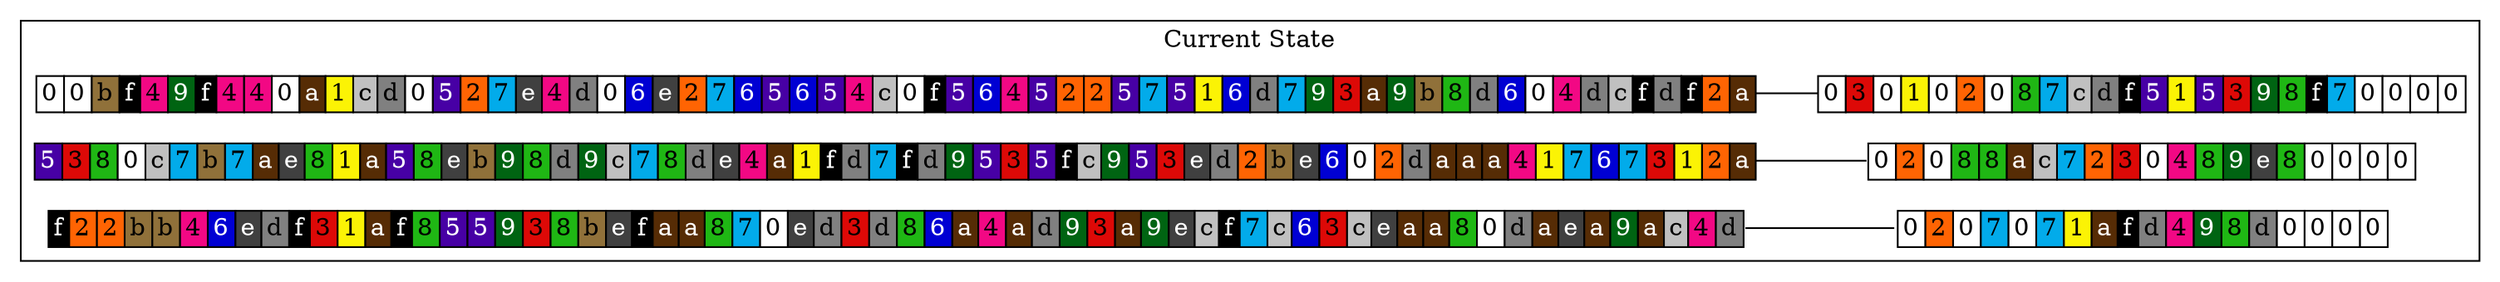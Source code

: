 digraph trie {
		rankdir=LR;
		node [shape=none margin=0 width=0 height=0]
		edge [dir = none headport=w tailport=e]
	subgraph cluster_0 {
			label = "Current State";
			color = black;

	k_0 [label=<
	<table border="0" color="#000000" cellborder="1" cellspacing="0">
	<tr>		<td bgcolor="#FFFFFF"><font color="#000000">0</font></td>
				<td bgcolor="#FFFFFF"><font color="#000000">0</font></td>
				<td bgcolor="#90713A"><font color="#000000">b</font></td>
				<td bgcolor="#000000"><font color="#FFFFFF">f</font></td>
				<td bgcolor="#F20884"><font color="#000000">4</font></td>
				<td bgcolor="#006412"><font color="#FFFFFF">9</font></td>
				<td bgcolor="#000000"><font color="#FFFFFF">f</font></td>
				<td bgcolor="#F20884"><font color="#000000">4</font></td>
				<td bgcolor="#F20884"><font color="#000000">4</font></td>
				<td bgcolor="#FFFFFF"><font color="#000000">0</font></td>
				<td bgcolor="#562C05"><font color="#FFFFFF">a</font></td>
				<td bgcolor="#FBF305"><font color="#000000">1</font></td>
				<td bgcolor="#C0C0C0"><font color="#000000">c</font></td>
				<td bgcolor="#808080"><font color="#000000">d</font></td>
				<td bgcolor="#FFFFFF"><font color="#000000">0</font></td>
				<td bgcolor="#4700A5"><font color="#FFFFFF">5</font></td>
				<td bgcolor="#FF6403"><font color="#000000">2</font></td>
				<td bgcolor="#02ABEA"><font color="#000000">7</font></td>
				<td bgcolor="#404040"><font color="#FFFFFF">e</font></td>
				<td bgcolor="#F20884"><font color="#000000">4</font></td>
				<td bgcolor="#808080"><font color="#000000">d</font></td>
				<td bgcolor="#FFFFFF"><font color="#000000">0</font></td>
				<td bgcolor="#0000D3"><font color="#FFFFFF">6</font></td>
				<td bgcolor="#404040"><font color="#FFFFFF">e</font></td>
				<td bgcolor="#FF6403"><font color="#000000">2</font></td>
				<td bgcolor="#02ABEA"><font color="#000000">7</font></td>
				<td bgcolor="#0000D3"><font color="#FFFFFF">6</font></td>
				<td bgcolor="#4700A5"><font color="#FFFFFF">5</font></td>
				<td bgcolor="#0000D3"><font color="#FFFFFF">6</font></td>
				<td bgcolor="#4700A5"><font color="#FFFFFF">5</font></td>
				<td bgcolor="#F20884"><font color="#000000">4</font></td>
				<td bgcolor="#C0C0C0"><font color="#000000">c</font></td>
				<td bgcolor="#FFFFFF"><font color="#000000">0</font></td>
				<td bgcolor="#000000"><font color="#FFFFFF">f</font></td>
				<td bgcolor="#4700A5"><font color="#FFFFFF">5</font></td>
				<td bgcolor="#0000D3"><font color="#FFFFFF">6</font></td>
				<td bgcolor="#F20884"><font color="#000000">4</font></td>
				<td bgcolor="#4700A5"><font color="#FFFFFF">5</font></td>
				<td bgcolor="#FF6403"><font color="#000000">2</font></td>
				<td bgcolor="#FF6403"><font color="#000000">2</font></td>
				<td bgcolor="#4700A5"><font color="#FFFFFF">5</font></td>
				<td bgcolor="#02ABEA"><font color="#000000">7</font></td>
				<td bgcolor="#4700A5"><font color="#FFFFFF">5</font></td>
				<td bgcolor="#FBF305"><font color="#000000">1</font></td>
				<td bgcolor="#0000D3"><font color="#FFFFFF">6</font></td>
				<td bgcolor="#808080"><font color="#000000">d</font></td>
				<td bgcolor="#02ABEA"><font color="#000000">7</font></td>
				<td bgcolor="#006412"><font color="#FFFFFF">9</font></td>
				<td bgcolor="#DD0907"><font color="#000000">3</font></td>
				<td bgcolor="#562C05"><font color="#FFFFFF">a</font></td>
				<td bgcolor="#006412"><font color="#FFFFFF">9</font></td>
				<td bgcolor="#90713A"><font color="#000000">b</font></td>
				<td bgcolor="#1FB714"><font color="#000000">8</font></td>
				<td bgcolor="#808080"><font color="#000000">d</font></td>
				<td bgcolor="#0000D3"><font color="#FFFFFF">6</font></td>
				<td bgcolor="#FFFFFF"><font color="#000000">0</font></td>
				<td bgcolor="#F20884"><font color="#000000">4</font></td>
				<td bgcolor="#808080"><font color="#000000">d</font></td>
				<td bgcolor="#C0C0C0"><font color="#000000">c</font></td>
				<td bgcolor="#000000"><font color="#FFFFFF">f</font></td>
				<td bgcolor="#808080"><font color="#000000">d</font></td>
				<td bgcolor="#000000"><font color="#FFFFFF">f</font></td>
				<td bgcolor="#FF6403"><font color="#000000">2</font></td>
				<td bgcolor="#562C05"><font color="#FFFFFF">a</font></td>
		
	</tr></table>
	>];
	
	v_0 [label=<
	<table border="0" color="#000000" cellborder="1" cellspacing="0">
	<tr>		<td bgcolor="#FFFFFF"><font color="#000000">0</font></td>
				<td bgcolor="#DD0907"><font color="#000000">3</font></td>
				<td bgcolor="#FFFFFF"><font color="#000000">0</font></td>
				<td bgcolor="#FBF305"><font color="#000000">1</font></td>
				<td bgcolor="#FFFFFF"><font color="#000000">0</font></td>
				<td bgcolor="#FF6403"><font color="#000000">2</font></td>
				<td bgcolor="#FFFFFF"><font color="#000000">0</font></td>
				<td bgcolor="#1FB714"><font color="#000000">8</font></td>
				<td bgcolor="#02ABEA"><font color="#000000">7</font></td>
				<td bgcolor="#C0C0C0"><font color="#000000">c</font></td>
				<td bgcolor="#808080"><font color="#000000">d</font></td>
				<td bgcolor="#000000"><font color="#FFFFFF">f</font></td>
				<td bgcolor="#4700A5"><font color="#FFFFFF">5</font></td>
				<td bgcolor="#FBF305"><font color="#000000">1</font></td>
				<td bgcolor="#4700A5"><font color="#FFFFFF">5</font></td>
				<td bgcolor="#DD0907"><font color="#000000">3</font></td>
				<td bgcolor="#006412"><font color="#FFFFFF">9</font></td>
				<td bgcolor="#1FB714"><font color="#000000">8</font></td>
				<td bgcolor="#000000"><font color="#FFFFFF">f</font></td>
				<td bgcolor="#02ABEA"><font color="#000000">7</font></td>
				<td bgcolor="#FFFFFF"><font color="#000000">0</font></td>
				<td bgcolor="#FFFFFF"><font color="#000000">0</font></td>
				<td bgcolor="#FFFFFF"><font color="#000000">0</font></td>
				<td bgcolor="#FFFFFF"><font color="#000000">0</font></td>
		
	</tr></table>
	>];
	k_0 -> v_0;

	k_1 [label=<
	<table border="0" color="#000000" cellborder="1" cellspacing="0">
	<tr>		<td bgcolor="#4700A5"><font color="#FFFFFF">5</font></td>
				<td bgcolor="#DD0907"><font color="#000000">3</font></td>
				<td bgcolor="#1FB714"><font color="#000000">8</font></td>
				<td bgcolor="#FFFFFF"><font color="#000000">0</font></td>
				<td bgcolor="#C0C0C0"><font color="#000000">c</font></td>
				<td bgcolor="#02ABEA"><font color="#000000">7</font></td>
				<td bgcolor="#90713A"><font color="#000000">b</font></td>
				<td bgcolor="#02ABEA"><font color="#000000">7</font></td>
				<td bgcolor="#562C05"><font color="#FFFFFF">a</font></td>
				<td bgcolor="#404040"><font color="#FFFFFF">e</font></td>
				<td bgcolor="#1FB714"><font color="#000000">8</font></td>
				<td bgcolor="#FBF305"><font color="#000000">1</font></td>
				<td bgcolor="#562C05"><font color="#FFFFFF">a</font></td>
				<td bgcolor="#4700A5"><font color="#FFFFFF">5</font></td>
				<td bgcolor="#1FB714"><font color="#000000">8</font></td>
				<td bgcolor="#404040"><font color="#FFFFFF">e</font></td>
				<td bgcolor="#90713A"><font color="#000000">b</font></td>
				<td bgcolor="#006412"><font color="#FFFFFF">9</font></td>
				<td bgcolor="#1FB714"><font color="#000000">8</font></td>
				<td bgcolor="#808080"><font color="#000000">d</font></td>
				<td bgcolor="#006412"><font color="#FFFFFF">9</font></td>
				<td bgcolor="#C0C0C0"><font color="#000000">c</font></td>
				<td bgcolor="#02ABEA"><font color="#000000">7</font></td>
				<td bgcolor="#1FB714"><font color="#000000">8</font></td>
				<td bgcolor="#808080"><font color="#000000">d</font></td>
				<td bgcolor="#404040"><font color="#FFFFFF">e</font></td>
				<td bgcolor="#F20884"><font color="#000000">4</font></td>
				<td bgcolor="#562C05"><font color="#FFFFFF">a</font></td>
				<td bgcolor="#FBF305"><font color="#000000">1</font></td>
				<td bgcolor="#000000"><font color="#FFFFFF">f</font></td>
				<td bgcolor="#808080"><font color="#000000">d</font></td>
				<td bgcolor="#02ABEA"><font color="#000000">7</font></td>
				<td bgcolor="#000000"><font color="#FFFFFF">f</font></td>
				<td bgcolor="#808080"><font color="#000000">d</font></td>
				<td bgcolor="#006412"><font color="#FFFFFF">9</font></td>
				<td bgcolor="#4700A5"><font color="#FFFFFF">5</font></td>
				<td bgcolor="#DD0907"><font color="#000000">3</font></td>
				<td bgcolor="#4700A5"><font color="#FFFFFF">5</font></td>
				<td bgcolor="#000000"><font color="#FFFFFF">f</font></td>
				<td bgcolor="#C0C0C0"><font color="#000000">c</font></td>
				<td bgcolor="#006412"><font color="#FFFFFF">9</font></td>
				<td bgcolor="#4700A5"><font color="#FFFFFF">5</font></td>
				<td bgcolor="#DD0907"><font color="#000000">3</font></td>
				<td bgcolor="#404040"><font color="#FFFFFF">e</font></td>
				<td bgcolor="#808080"><font color="#000000">d</font></td>
				<td bgcolor="#FF6403"><font color="#000000">2</font></td>
				<td bgcolor="#90713A"><font color="#000000">b</font></td>
				<td bgcolor="#404040"><font color="#FFFFFF">e</font></td>
				<td bgcolor="#0000D3"><font color="#FFFFFF">6</font></td>
				<td bgcolor="#FFFFFF"><font color="#000000">0</font></td>
				<td bgcolor="#FF6403"><font color="#000000">2</font></td>
				<td bgcolor="#808080"><font color="#000000">d</font></td>
				<td bgcolor="#562C05"><font color="#FFFFFF">a</font></td>
				<td bgcolor="#562C05"><font color="#FFFFFF">a</font></td>
				<td bgcolor="#562C05"><font color="#FFFFFF">a</font></td>
				<td bgcolor="#F20884"><font color="#000000">4</font></td>
				<td bgcolor="#FBF305"><font color="#000000">1</font></td>
				<td bgcolor="#02ABEA"><font color="#000000">7</font></td>
				<td bgcolor="#0000D3"><font color="#FFFFFF">6</font></td>
				<td bgcolor="#02ABEA"><font color="#000000">7</font></td>
				<td bgcolor="#DD0907"><font color="#000000">3</font></td>
				<td bgcolor="#FBF305"><font color="#000000">1</font></td>
				<td bgcolor="#FF6403"><font color="#000000">2</font></td>
				<td bgcolor="#562C05"><font color="#FFFFFF">a</font></td>
		
	</tr></table>
	>];
	
	v_1 [label=<
	<table border="0" color="#000000" cellborder="1" cellspacing="0">
	<tr>		<td bgcolor="#FFFFFF"><font color="#000000">0</font></td>
				<td bgcolor="#FF6403"><font color="#000000">2</font></td>
				<td bgcolor="#FFFFFF"><font color="#000000">0</font></td>
				<td bgcolor="#1FB714"><font color="#000000">8</font></td>
				<td bgcolor="#1FB714"><font color="#000000">8</font></td>
				<td bgcolor="#562C05"><font color="#FFFFFF">a</font></td>
				<td bgcolor="#C0C0C0"><font color="#000000">c</font></td>
				<td bgcolor="#02ABEA"><font color="#000000">7</font></td>
				<td bgcolor="#FF6403"><font color="#000000">2</font></td>
				<td bgcolor="#DD0907"><font color="#000000">3</font></td>
				<td bgcolor="#FFFFFF"><font color="#000000">0</font></td>
				<td bgcolor="#F20884"><font color="#000000">4</font></td>
				<td bgcolor="#1FB714"><font color="#000000">8</font></td>
				<td bgcolor="#006412"><font color="#FFFFFF">9</font></td>
				<td bgcolor="#404040"><font color="#FFFFFF">e</font></td>
				<td bgcolor="#1FB714"><font color="#000000">8</font></td>
				<td bgcolor="#FFFFFF"><font color="#000000">0</font></td>
				<td bgcolor="#FFFFFF"><font color="#000000">0</font></td>
				<td bgcolor="#FFFFFF"><font color="#000000">0</font></td>
				<td bgcolor="#FFFFFF"><font color="#000000">0</font></td>
		
	</tr></table>
	>];
	k_1 -> v_1;

	k_2 [label=<
	<table border="0" color="#000000" cellborder="1" cellspacing="0">
	<tr>		<td bgcolor="#000000"><font color="#FFFFFF">f</font></td>
				<td bgcolor="#FF6403"><font color="#000000">2</font></td>
				<td bgcolor="#FF6403"><font color="#000000">2</font></td>
				<td bgcolor="#90713A"><font color="#000000">b</font></td>
				<td bgcolor="#90713A"><font color="#000000">b</font></td>
				<td bgcolor="#F20884"><font color="#000000">4</font></td>
				<td bgcolor="#0000D3"><font color="#FFFFFF">6</font></td>
				<td bgcolor="#404040"><font color="#FFFFFF">e</font></td>
				<td bgcolor="#808080"><font color="#000000">d</font></td>
				<td bgcolor="#000000"><font color="#FFFFFF">f</font></td>
				<td bgcolor="#DD0907"><font color="#000000">3</font></td>
				<td bgcolor="#FBF305"><font color="#000000">1</font></td>
				<td bgcolor="#562C05"><font color="#FFFFFF">a</font></td>
				<td bgcolor="#000000"><font color="#FFFFFF">f</font></td>
				<td bgcolor="#1FB714"><font color="#000000">8</font></td>
				<td bgcolor="#4700A5"><font color="#FFFFFF">5</font></td>
				<td bgcolor="#4700A5"><font color="#FFFFFF">5</font></td>
				<td bgcolor="#006412"><font color="#FFFFFF">9</font></td>
				<td bgcolor="#DD0907"><font color="#000000">3</font></td>
				<td bgcolor="#1FB714"><font color="#000000">8</font></td>
				<td bgcolor="#90713A"><font color="#000000">b</font></td>
				<td bgcolor="#404040"><font color="#FFFFFF">e</font></td>
				<td bgcolor="#000000"><font color="#FFFFFF">f</font></td>
				<td bgcolor="#562C05"><font color="#FFFFFF">a</font></td>
				<td bgcolor="#562C05"><font color="#FFFFFF">a</font></td>
				<td bgcolor="#1FB714"><font color="#000000">8</font></td>
				<td bgcolor="#02ABEA"><font color="#000000">7</font></td>
				<td bgcolor="#FFFFFF"><font color="#000000">0</font></td>
				<td bgcolor="#404040"><font color="#FFFFFF">e</font></td>
				<td bgcolor="#808080"><font color="#000000">d</font></td>
				<td bgcolor="#DD0907"><font color="#000000">3</font></td>
				<td bgcolor="#808080"><font color="#000000">d</font></td>
				<td bgcolor="#1FB714"><font color="#000000">8</font></td>
				<td bgcolor="#0000D3"><font color="#FFFFFF">6</font></td>
				<td bgcolor="#562C05"><font color="#FFFFFF">a</font></td>
				<td bgcolor="#F20884"><font color="#000000">4</font></td>
				<td bgcolor="#562C05"><font color="#FFFFFF">a</font></td>
				<td bgcolor="#808080"><font color="#000000">d</font></td>
				<td bgcolor="#006412"><font color="#FFFFFF">9</font></td>
				<td bgcolor="#DD0907"><font color="#000000">3</font></td>
				<td bgcolor="#562C05"><font color="#FFFFFF">a</font></td>
				<td bgcolor="#006412"><font color="#FFFFFF">9</font></td>
				<td bgcolor="#404040"><font color="#FFFFFF">e</font></td>
				<td bgcolor="#C0C0C0"><font color="#000000">c</font></td>
				<td bgcolor="#000000"><font color="#FFFFFF">f</font></td>
				<td bgcolor="#02ABEA"><font color="#000000">7</font></td>
				<td bgcolor="#C0C0C0"><font color="#000000">c</font></td>
				<td bgcolor="#0000D3"><font color="#FFFFFF">6</font></td>
				<td bgcolor="#DD0907"><font color="#000000">3</font></td>
				<td bgcolor="#C0C0C0"><font color="#000000">c</font></td>
				<td bgcolor="#404040"><font color="#FFFFFF">e</font></td>
				<td bgcolor="#562C05"><font color="#FFFFFF">a</font></td>
				<td bgcolor="#562C05"><font color="#FFFFFF">a</font></td>
				<td bgcolor="#1FB714"><font color="#000000">8</font></td>
				<td bgcolor="#FFFFFF"><font color="#000000">0</font></td>
				<td bgcolor="#808080"><font color="#000000">d</font></td>
				<td bgcolor="#562C05"><font color="#FFFFFF">a</font></td>
				<td bgcolor="#404040"><font color="#FFFFFF">e</font></td>
				<td bgcolor="#562C05"><font color="#FFFFFF">a</font></td>
				<td bgcolor="#006412"><font color="#FFFFFF">9</font></td>
				<td bgcolor="#562C05"><font color="#FFFFFF">a</font></td>
				<td bgcolor="#C0C0C0"><font color="#000000">c</font></td>
				<td bgcolor="#F20884"><font color="#000000">4</font></td>
				<td bgcolor="#808080"><font color="#000000">d</font></td>
		
	</tr></table>
	>];
	
	v_2 [label=<
	<table border="0" color="#000000" cellborder="1" cellspacing="0">
	<tr>		<td bgcolor="#FFFFFF"><font color="#000000">0</font></td>
				<td bgcolor="#FF6403"><font color="#000000">2</font></td>
				<td bgcolor="#FFFFFF"><font color="#000000">0</font></td>
				<td bgcolor="#02ABEA"><font color="#000000">7</font></td>
				<td bgcolor="#FFFFFF"><font color="#000000">0</font></td>
				<td bgcolor="#02ABEA"><font color="#000000">7</font></td>
				<td bgcolor="#FBF305"><font color="#000000">1</font></td>
				<td bgcolor="#562C05"><font color="#FFFFFF">a</font></td>
				<td bgcolor="#000000"><font color="#FFFFFF">f</font></td>
				<td bgcolor="#808080"><font color="#000000">d</font></td>
				<td bgcolor="#F20884"><font color="#000000">4</font></td>
				<td bgcolor="#006412"><font color="#FFFFFF">9</font></td>
				<td bgcolor="#1FB714"><font color="#000000">8</font></td>
				<td bgcolor="#808080"><font color="#000000">d</font></td>
				<td bgcolor="#FFFFFF"><font color="#000000">0</font></td>
				<td bgcolor="#FFFFFF"><font color="#000000">0</font></td>
				<td bgcolor="#FFFFFF"><font color="#000000">0</font></td>
				<td bgcolor="#FFFFFF"><font color="#000000">0</font></td>
		
	</tr></table>
	>];
	k_2 -> v_2;

}
}
